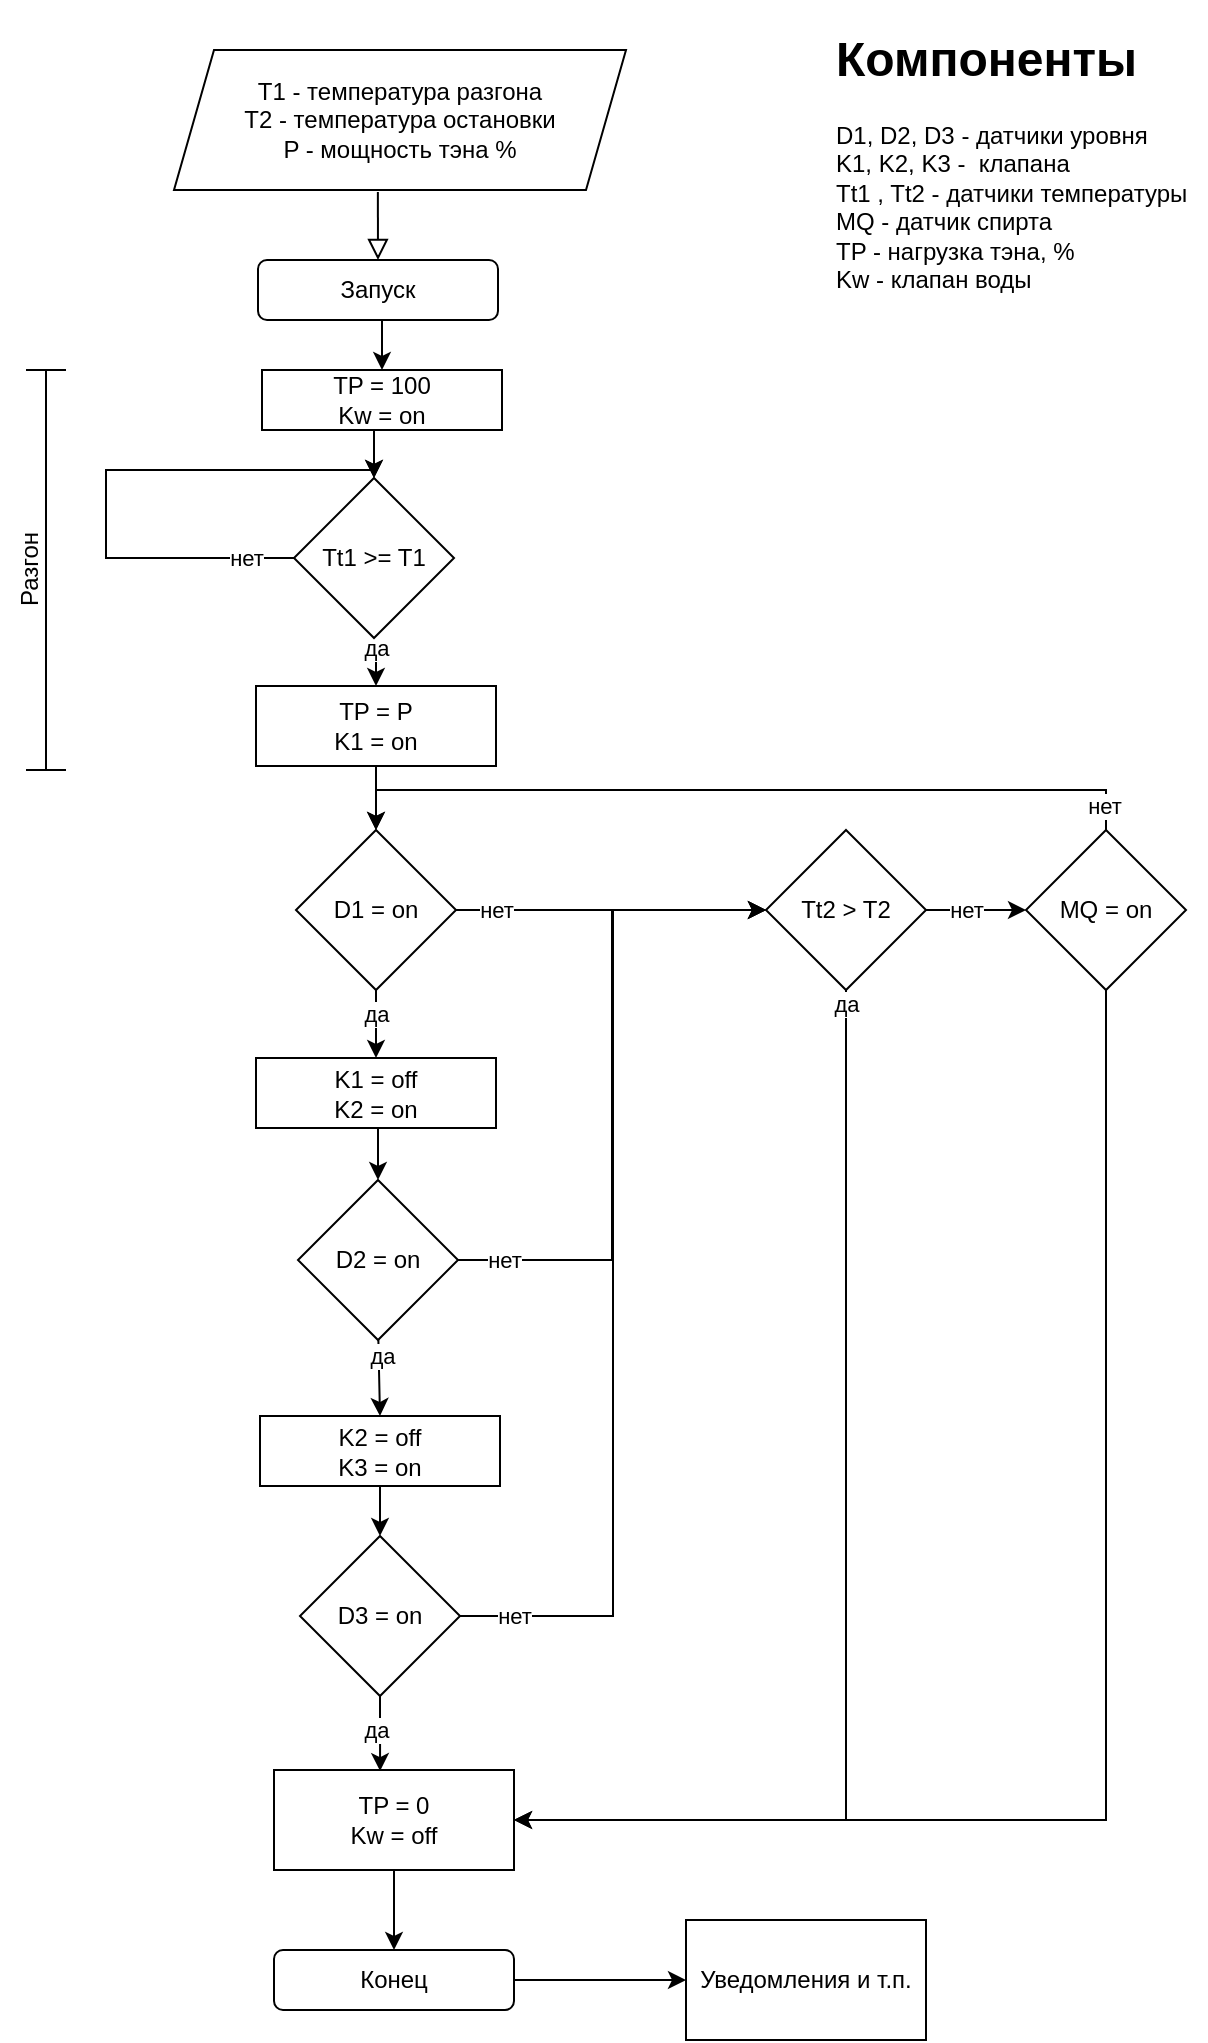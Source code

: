 <mxfile version="20.5.1" type="github">
  <diagram id="C5RBs43oDa-KdzZeNtuy" name="Page-1">
    <mxGraphModel dx="1882" dy="1208" grid="1" gridSize="10" guides="1" tooltips="1" connect="1" arrows="1" fold="1" page="1" pageScale="1" pageWidth="827" pageHeight="1169" math="0" shadow="0">
      <root>
        <mxCell id="WIyWlLk6GJQsqaUBKTNV-0" />
        <mxCell id="WIyWlLk6GJQsqaUBKTNV-1" parent="WIyWlLk6GJQsqaUBKTNV-0" />
        <mxCell id="Rn8_tyqdsI2CR-qfbdHv-0" value="T1 - температура разгона&lt;br&gt;T2 - температура остановки&lt;br&gt;P - мощность тэна %" style="shape=parallelogram;perimeter=parallelogramPerimeter;whiteSpace=wrap;html=1;fixedSize=1;" vertex="1" parent="WIyWlLk6GJQsqaUBKTNV-1">
          <mxGeometry x="134" y="50" width="226" height="70" as="geometry" />
        </mxCell>
        <mxCell id="Rn8_tyqdsI2CR-qfbdHv-7" style="edgeStyle=orthogonalEdgeStyle;rounded=0;orthogonalLoop=1;jettySize=auto;html=1;exitX=0.5;exitY=1;exitDx=0;exitDy=0;entryX=0.5;entryY=0;entryDx=0;entryDy=0;" edge="1" parent="WIyWlLk6GJQsqaUBKTNV-1" source="Rn8_tyqdsI2CR-qfbdHv-1" target="Rn8_tyqdsI2CR-qfbdHv-4">
          <mxGeometry relative="1" as="geometry" />
        </mxCell>
        <mxCell id="Rn8_tyqdsI2CR-qfbdHv-1" value="Запуск" style="rounded=1;whiteSpace=wrap;html=1;" vertex="1" parent="WIyWlLk6GJQsqaUBKTNV-1">
          <mxGeometry x="176" y="155" width="120" height="30" as="geometry" />
        </mxCell>
        <mxCell id="Rn8_tyqdsI2CR-qfbdHv-2" value="" style="rounded=0;html=1;jettySize=auto;orthogonalLoop=1;fontSize=11;endArrow=block;endFill=0;endSize=8;strokeWidth=1;shadow=0;labelBackgroundColor=none;edgeStyle=orthogonalEdgeStyle;exitX=0.451;exitY=1.014;exitDx=0;exitDy=0;exitPerimeter=0;entryX=0.5;entryY=0;entryDx=0;entryDy=0;" edge="1" parent="WIyWlLk6GJQsqaUBKTNV-1" source="Rn8_tyqdsI2CR-qfbdHv-0" target="Rn8_tyqdsI2CR-qfbdHv-1">
          <mxGeometry relative="1" as="geometry">
            <mxPoint x="204" y="450" as="sourcePoint" />
            <mxPoint x="204" y="500" as="targetPoint" />
          </mxGeometry>
        </mxCell>
        <mxCell id="Rn8_tyqdsI2CR-qfbdHv-3" value="&lt;h1&gt;Компоненты&lt;/h1&gt;&lt;p&gt;D1, D2, D3 - датчики уровня&lt;br&gt;K1, K2, K3 -&amp;nbsp; клапана&lt;br&gt;Tt1 , Tt2 - датчики температуры&lt;br&gt;MQ - датчик спирта&lt;br&gt;TP - нагрузка тэна, %&lt;br&gt;Kw - клапан воды&lt;/p&gt;" style="text;html=1;strokeColor=none;fillColor=none;spacing=5;spacingTop=-20;whiteSpace=wrap;overflow=hidden;rounded=0;" vertex="1" parent="WIyWlLk6GJQsqaUBKTNV-1">
          <mxGeometry x="460" y="35" width="190" height="145" as="geometry" />
        </mxCell>
        <mxCell id="Rn8_tyqdsI2CR-qfbdHv-6" style="edgeStyle=orthogonalEdgeStyle;rounded=0;orthogonalLoop=1;jettySize=auto;html=1;exitX=0.5;exitY=1;exitDx=0;exitDy=0;entryX=0.5;entryY=0;entryDx=0;entryDy=0;" edge="1" parent="WIyWlLk6GJQsqaUBKTNV-1" source="Rn8_tyqdsI2CR-qfbdHv-4" target="Rn8_tyqdsI2CR-qfbdHv-5">
          <mxGeometry relative="1" as="geometry" />
        </mxCell>
        <mxCell id="Rn8_tyqdsI2CR-qfbdHv-4" value="TP = 100&lt;br&gt;Kw = on" style="rounded=0;whiteSpace=wrap;html=1;" vertex="1" parent="WIyWlLk6GJQsqaUBKTNV-1">
          <mxGeometry x="178" y="210" width="120" height="30" as="geometry" />
        </mxCell>
        <mxCell id="Rn8_tyqdsI2CR-qfbdHv-9" value="нет" style="edgeStyle=orthogonalEdgeStyle;rounded=0;orthogonalLoop=1;jettySize=auto;html=1;exitX=0;exitY=0.5;exitDx=0;exitDy=0;entryX=0.5;entryY=0;entryDx=0;entryDy=0;" edge="1" parent="WIyWlLk6GJQsqaUBKTNV-1" source="Rn8_tyqdsI2CR-qfbdHv-5" target="Rn8_tyqdsI2CR-qfbdHv-5">
          <mxGeometry x="-0.826" relative="1" as="geometry">
            <mxPoint x="234" y="260" as="targetPoint" />
            <Array as="points">
              <mxPoint x="100" y="304" />
              <mxPoint x="100" y="260" />
              <mxPoint x="234" y="260" />
            </Array>
            <mxPoint as="offset" />
          </mxGeometry>
        </mxCell>
        <mxCell id="Rn8_tyqdsI2CR-qfbdHv-11" style="edgeStyle=orthogonalEdgeStyle;rounded=0;orthogonalLoop=1;jettySize=auto;html=1;exitX=0.5;exitY=1;exitDx=0;exitDy=0;entryX=0.5;entryY=0;entryDx=0;entryDy=0;" edge="1" parent="WIyWlLk6GJQsqaUBKTNV-1" source="Rn8_tyqdsI2CR-qfbdHv-5" target="Rn8_tyqdsI2CR-qfbdHv-10">
          <mxGeometry relative="1" as="geometry" />
        </mxCell>
        <mxCell id="Rn8_tyqdsI2CR-qfbdHv-41" value="да" style="edgeLabel;html=1;align=center;verticalAlign=middle;resizable=0;points=[];" vertex="1" connectable="0" parent="Rn8_tyqdsI2CR-qfbdHv-11">
          <mxGeometry x="-0.516" relative="1" as="geometry">
            <mxPoint as="offset" />
          </mxGeometry>
        </mxCell>
        <mxCell id="Rn8_tyqdsI2CR-qfbdHv-5" value="Tt1 &amp;gt;= T1" style="rhombus;whiteSpace=wrap;html=1;" vertex="1" parent="WIyWlLk6GJQsqaUBKTNV-1">
          <mxGeometry x="194" y="264" width="80" height="80" as="geometry" />
        </mxCell>
        <mxCell id="Rn8_tyqdsI2CR-qfbdHv-15" style="edgeStyle=orthogonalEdgeStyle;rounded=0;orthogonalLoop=1;jettySize=auto;html=1;exitX=0.5;exitY=1;exitDx=0;exitDy=0;entryX=0.5;entryY=0;entryDx=0;entryDy=0;" edge="1" parent="WIyWlLk6GJQsqaUBKTNV-1" source="Rn8_tyqdsI2CR-qfbdHv-10" target="Rn8_tyqdsI2CR-qfbdHv-12">
          <mxGeometry relative="1" as="geometry" />
        </mxCell>
        <mxCell id="Rn8_tyqdsI2CR-qfbdHv-10" value="TP = P &lt;br&gt;K1 = on" style="rounded=0;whiteSpace=wrap;html=1;" vertex="1" parent="WIyWlLk6GJQsqaUBKTNV-1">
          <mxGeometry x="175" y="368" width="120" height="40" as="geometry" />
        </mxCell>
        <mxCell id="Rn8_tyqdsI2CR-qfbdHv-14" value="" style="edgeStyle=orthogonalEdgeStyle;rounded=0;orthogonalLoop=1;jettySize=auto;html=1;" edge="1" parent="WIyWlLk6GJQsqaUBKTNV-1" source="Rn8_tyqdsI2CR-qfbdHv-12" target="Rn8_tyqdsI2CR-qfbdHv-13">
          <mxGeometry relative="1" as="geometry" />
        </mxCell>
        <mxCell id="Rn8_tyqdsI2CR-qfbdHv-16" value="нет" style="edgeLabel;html=1;align=center;verticalAlign=middle;resizable=0;points=[];" vertex="1" connectable="0" parent="Rn8_tyqdsI2CR-qfbdHv-14">
          <mxGeometry x="-0.042" y="-1" relative="1" as="geometry">
            <mxPoint x="-54" y="-1" as="offset" />
          </mxGeometry>
        </mxCell>
        <mxCell id="Rn8_tyqdsI2CR-qfbdHv-26" style="edgeStyle=orthogonalEdgeStyle;rounded=0;orthogonalLoop=1;jettySize=auto;html=1;exitX=0.5;exitY=1;exitDx=0;exitDy=0;entryX=0.5;entryY=0;entryDx=0;entryDy=0;" edge="1" parent="WIyWlLk6GJQsqaUBKTNV-1" source="Rn8_tyqdsI2CR-qfbdHv-12" target="Rn8_tyqdsI2CR-qfbdHv-24">
          <mxGeometry relative="1" as="geometry" />
        </mxCell>
        <mxCell id="Rn8_tyqdsI2CR-qfbdHv-44" value="да" style="edgeLabel;html=1;align=center;verticalAlign=middle;resizable=0;points=[];" vertex="1" connectable="0" parent="Rn8_tyqdsI2CR-qfbdHv-26">
          <mxGeometry x="-0.333" relative="1" as="geometry">
            <mxPoint as="offset" />
          </mxGeometry>
        </mxCell>
        <mxCell id="Rn8_tyqdsI2CR-qfbdHv-12" value="D1 = on" style="rhombus;whiteSpace=wrap;html=1;" vertex="1" parent="WIyWlLk6GJQsqaUBKTNV-1">
          <mxGeometry x="195" y="440" width="80" height="80" as="geometry" />
        </mxCell>
        <mxCell id="Rn8_tyqdsI2CR-qfbdHv-18" style="edgeStyle=orthogonalEdgeStyle;rounded=0;orthogonalLoop=1;jettySize=auto;html=1;exitX=1;exitY=0.5;exitDx=0;exitDy=0;entryX=0;entryY=0.5;entryDx=0;entryDy=0;" edge="1" parent="WIyWlLk6GJQsqaUBKTNV-1" source="Rn8_tyqdsI2CR-qfbdHv-13" target="Rn8_tyqdsI2CR-qfbdHv-51">
          <mxGeometry relative="1" as="geometry">
            <mxPoint x="590" y="400" as="targetPoint" />
          </mxGeometry>
        </mxCell>
        <mxCell id="Rn8_tyqdsI2CR-qfbdHv-19" value="нет" style="edgeLabel;html=1;align=center;verticalAlign=middle;resizable=0;points=[];" vertex="1" connectable="0" parent="Rn8_tyqdsI2CR-qfbdHv-18">
          <mxGeometry x="0.076" y="1" relative="1" as="geometry">
            <mxPoint x="-7" y="1" as="offset" />
          </mxGeometry>
        </mxCell>
        <mxCell id="Rn8_tyqdsI2CR-qfbdHv-21" style="edgeStyle=orthogonalEdgeStyle;rounded=0;orthogonalLoop=1;jettySize=auto;html=1;exitX=0.5;exitY=1;exitDx=0;exitDy=0;entryX=1;entryY=0.5;entryDx=0;entryDy=0;" edge="1" parent="WIyWlLk6GJQsqaUBKTNV-1" source="Rn8_tyqdsI2CR-qfbdHv-13" target="Rn8_tyqdsI2CR-qfbdHv-22">
          <mxGeometry relative="1" as="geometry">
            <mxPoint x="470" y="650" as="targetPoint" />
            <Array as="points">
              <mxPoint x="470" y="935" />
            </Array>
          </mxGeometry>
        </mxCell>
        <mxCell id="Rn8_tyqdsI2CR-qfbdHv-25" value="да" style="edgeLabel;html=1;align=center;verticalAlign=middle;resizable=0;points=[];" vertex="1" connectable="0" parent="Rn8_tyqdsI2CR-qfbdHv-21">
          <mxGeometry x="-0.4" y="-3" relative="1" as="geometry">
            <mxPoint x="3" y="-168" as="offset" />
          </mxGeometry>
        </mxCell>
        <mxCell id="Rn8_tyqdsI2CR-qfbdHv-13" value="Tt2 &amp;gt; T2" style="rhombus;whiteSpace=wrap;html=1;" vertex="1" parent="WIyWlLk6GJQsqaUBKTNV-1">
          <mxGeometry x="430" y="440" width="80" height="80" as="geometry" />
        </mxCell>
        <mxCell id="Rn8_tyqdsI2CR-qfbdHv-33" style="edgeStyle=orthogonalEdgeStyle;rounded=0;orthogonalLoop=1;jettySize=auto;html=1;exitX=0.5;exitY=1;exitDx=0;exitDy=0;entryX=0.5;entryY=0;entryDx=0;entryDy=0;" edge="1" parent="WIyWlLk6GJQsqaUBKTNV-1" source="Rn8_tyqdsI2CR-qfbdHv-22" target="Rn8_tyqdsI2CR-qfbdHv-23">
          <mxGeometry relative="1" as="geometry" />
        </mxCell>
        <mxCell id="Rn8_tyqdsI2CR-qfbdHv-22" value="TP = 0&lt;br&gt;Kw = off" style="rounded=0;whiteSpace=wrap;html=1;" vertex="1" parent="WIyWlLk6GJQsqaUBKTNV-1">
          <mxGeometry x="184" y="910" width="120" height="50" as="geometry" />
        </mxCell>
        <mxCell id="Rn8_tyqdsI2CR-qfbdHv-43" style="edgeStyle=orthogonalEdgeStyle;rounded=0;orthogonalLoop=1;jettySize=auto;html=1;exitX=1;exitY=0.5;exitDx=0;exitDy=0;entryX=0;entryY=0.5;entryDx=0;entryDy=0;" edge="1" parent="WIyWlLk6GJQsqaUBKTNV-1" source="Rn8_tyqdsI2CR-qfbdHv-23" target="Rn8_tyqdsI2CR-qfbdHv-42">
          <mxGeometry relative="1" as="geometry" />
        </mxCell>
        <mxCell id="Rn8_tyqdsI2CR-qfbdHv-23" value="Конец" style="rounded=1;whiteSpace=wrap;html=1;" vertex="1" parent="WIyWlLk6GJQsqaUBKTNV-1">
          <mxGeometry x="184" y="1000" width="120" height="30" as="geometry" />
        </mxCell>
        <mxCell id="Rn8_tyqdsI2CR-qfbdHv-29" style="edgeStyle=orthogonalEdgeStyle;rounded=0;orthogonalLoop=1;jettySize=auto;html=1;exitX=0.5;exitY=1;exitDx=0;exitDy=0;entryX=0.5;entryY=0;entryDx=0;entryDy=0;" edge="1" parent="WIyWlLk6GJQsqaUBKTNV-1" source="Rn8_tyqdsI2CR-qfbdHv-24" target="Rn8_tyqdsI2CR-qfbdHv-27">
          <mxGeometry relative="1" as="geometry" />
        </mxCell>
        <mxCell id="Rn8_tyqdsI2CR-qfbdHv-24" value="K1 = off&lt;br&gt;K2 = on" style="rounded=0;whiteSpace=wrap;html=1;" vertex="1" parent="WIyWlLk6GJQsqaUBKTNV-1">
          <mxGeometry x="175" y="554" width="120" height="35" as="geometry" />
        </mxCell>
        <mxCell id="Rn8_tyqdsI2CR-qfbdHv-30" style="edgeStyle=orthogonalEdgeStyle;rounded=0;orthogonalLoop=1;jettySize=auto;html=1;exitX=0.5;exitY=1;exitDx=0;exitDy=0;entryX=0.5;entryY=0;entryDx=0;entryDy=0;" edge="1" parent="WIyWlLk6GJQsqaUBKTNV-1" target="Rn8_tyqdsI2CR-qfbdHv-31">
          <mxGeometry relative="1" as="geometry">
            <mxPoint x="236" y="686" as="sourcePoint" />
            <mxPoint x="250" y="703" as="targetPoint" />
          </mxGeometry>
        </mxCell>
        <mxCell id="Rn8_tyqdsI2CR-qfbdHv-45" value="да" style="edgeLabel;html=1;align=center;verticalAlign=middle;resizable=0;points=[];" vertex="1" connectable="0" parent="Rn8_tyqdsI2CR-qfbdHv-30">
          <mxGeometry x="-0.29" y="1" relative="1" as="geometry">
            <mxPoint as="offset" />
          </mxGeometry>
        </mxCell>
        <mxCell id="Rn8_tyqdsI2CR-qfbdHv-37" style="edgeStyle=orthogonalEdgeStyle;rounded=0;orthogonalLoop=1;jettySize=auto;html=1;exitX=1;exitY=0.5;exitDx=0;exitDy=0;entryX=0;entryY=0.5;entryDx=0;entryDy=0;" edge="1" parent="WIyWlLk6GJQsqaUBKTNV-1" source="Rn8_tyqdsI2CR-qfbdHv-27" target="Rn8_tyqdsI2CR-qfbdHv-13">
          <mxGeometry relative="1" as="geometry" />
        </mxCell>
        <mxCell id="Rn8_tyqdsI2CR-qfbdHv-47" value="нет" style="edgeLabel;html=1;align=center;verticalAlign=middle;resizable=0;points=[];" vertex="1" connectable="0" parent="Rn8_tyqdsI2CR-qfbdHv-37">
          <mxGeometry x="-0.864" relative="1" as="geometry">
            <mxPoint as="offset" />
          </mxGeometry>
        </mxCell>
        <mxCell id="Rn8_tyqdsI2CR-qfbdHv-27" value="D2 = on" style="rhombus;whiteSpace=wrap;html=1;" vertex="1" parent="WIyWlLk6GJQsqaUBKTNV-1">
          <mxGeometry x="196" y="615" width="80" height="80" as="geometry" />
        </mxCell>
        <mxCell id="Rn8_tyqdsI2CR-qfbdHv-34" style="edgeStyle=orthogonalEdgeStyle;rounded=0;orthogonalLoop=1;jettySize=auto;html=1;exitX=0.5;exitY=1;exitDx=0;exitDy=0;entryX=0.442;entryY=0.011;entryDx=0;entryDy=0;entryPerimeter=0;" edge="1" parent="WIyWlLk6GJQsqaUBKTNV-1" source="Rn8_tyqdsI2CR-qfbdHv-28" target="Rn8_tyqdsI2CR-qfbdHv-22">
          <mxGeometry relative="1" as="geometry" />
        </mxCell>
        <mxCell id="Rn8_tyqdsI2CR-qfbdHv-46" value="да" style="edgeLabel;html=1;align=center;verticalAlign=middle;resizable=0;points=[];" vertex="1" connectable="0" parent="Rn8_tyqdsI2CR-qfbdHv-34">
          <mxGeometry x="-0.122" y="-2" relative="1" as="geometry">
            <mxPoint as="offset" />
          </mxGeometry>
        </mxCell>
        <mxCell id="Rn8_tyqdsI2CR-qfbdHv-40" style="edgeStyle=orthogonalEdgeStyle;rounded=0;orthogonalLoop=1;jettySize=auto;html=1;exitX=1;exitY=0.5;exitDx=0;exitDy=0;entryX=0;entryY=0.5;entryDx=0;entryDy=0;" edge="1" parent="WIyWlLk6GJQsqaUBKTNV-1" source="Rn8_tyqdsI2CR-qfbdHv-28" target="Rn8_tyqdsI2CR-qfbdHv-13">
          <mxGeometry relative="1" as="geometry" />
        </mxCell>
        <mxCell id="Rn8_tyqdsI2CR-qfbdHv-48" value="нет" style="edgeLabel;html=1;align=center;verticalAlign=middle;resizable=0;points=[];" vertex="1" connectable="0" parent="Rn8_tyqdsI2CR-qfbdHv-40">
          <mxGeometry x="-0.894" relative="1" as="geometry">
            <mxPoint as="offset" />
          </mxGeometry>
        </mxCell>
        <mxCell id="Rn8_tyqdsI2CR-qfbdHv-28" value="D3 = on" style="rhombus;whiteSpace=wrap;html=1;" vertex="1" parent="WIyWlLk6GJQsqaUBKTNV-1">
          <mxGeometry x="197" y="793" width="80" height="80" as="geometry" />
        </mxCell>
        <mxCell id="Rn8_tyqdsI2CR-qfbdHv-32" style="edgeStyle=orthogonalEdgeStyle;rounded=0;orthogonalLoop=1;jettySize=auto;html=1;exitX=0.5;exitY=1;exitDx=0;exitDy=0;entryX=0.5;entryY=0;entryDx=0;entryDy=0;" edge="1" parent="WIyWlLk6GJQsqaUBKTNV-1" source="Rn8_tyqdsI2CR-qfbdHv-31" target="Rn8_tyqdsI2CR-qfbdHv-28">
          <mxGeometry relative="1" as="geometry" />
        </mxCell>
        <mxCell id="Rn8_tyqdsI2CR-qfbdHv-31" value="K2 = off&lt;br&gt;K3 = on" style="rounded=0;whiteSpace=wrap;html=1;" vertex="1" parent="WIyWlLk6GJQsqaUBKTNV-1">
          <mxGeometry x="177" y="733" width="120" height="35" as="geometry" />
        </mxCell>
        <mxCell id="Rn8_tyqdsI2CR-qfbdHv-42" value="Уведомления и т.п." style="rounded=0;whiteSpace=wrap;html=1;" vertex="1" parent="WIyWlLk6GJQsqaUBKTNV-1">
          <mxGeometry x="390" y="985" width="120" height="60" as="geometry" />
        </mxCell>
        <mxCell id="Rn8_tyqdsI2CR-qfbdHv-49" value="" style="shape=crossbar;whiteSpace=wrap;html=1;rounded=1;direction=south;" vertex="1" parent="WIyWlLk6GJQsqaUBKTNV-1">
          <mxGeometry x="60" y="210" width="20" height="200" as="geometry" />
        </mxCell>
        <mxCell id="Rn8_tyqdsI2CR-qfbdHv-50" value="Разгон" style="text;html=1;align=center;verticalAlign=middle;resizable=0;points=[];autosize=1;strokeColor=none;fillColor=none;rotation=-90;" vertex="1" parent="WIyWlLk6GJQsqaUBKTNV-1">
          <mxGeometry x="32" y="295" width="60" height="30" as="geometry" />
        </mxCell>
        <mxCell id="Rn8_tyqdsI2CR-qfbdHv-52" style="edgeStyle=orthogonalEdgeStyle;rounded=0;orthogonalLoop=1;jettySize=auto;html=1;exitX=0.5;exitY=1;exitDx=0;exitDy=0;entryX=1;entryY=0.5;entryDx=0;entryDy=0;" edge="1" parent="WIyWlLk6GJQsqaUBKTNV-1" source="Rn8_tyqdsI2CR-qfbdHv-51" target="Rn8_tyqdsI2CR-qfbdHv-22">
          <mxGeometry relative="1" as="geometry" />
        </mxCell>
        <mxCell id="Rn8_tyqdsI2CR-qfbdHv-53" style="edgeStyle=orthogonalEdgeStyle;rounded=0;orthogonalLoop=1;jettySize=auto;html=1;exitX=0.5;exitY=0;exitDx=0;exitDy=0;entryX=0.5;entryY=0;entryDx=0;entryDy=0;" edge="1" parent="WIyWlLk6GJQsqaUBKTNV-1" source="Rn8_tyqdsI2CR-qfbdHv-51" target="Rn8_tyqdsI2CR-qfbdHv-12">
          <mxGeometry relative="1" as="geometry" />
        </mxCell>
        <mxCell id="Rn8_tyqdsI2CR-qfbdHv-54" value="нет" style="edgeLabel;html=1;align=center;verticalAlign=middle;resizable=0;points=[];" vertex="1" connectable="0" parent="Rn8_tyqdsI2CR-qfbdHv-53">
          <mxGeometry x="-0.939" y="1" relative="1" as="geometry">
            <mxPoint as="offset" />
          </mxGeometry>
        </mxCell>
        <mxCell id="Rn8_tyqdsI2CR-qfbdHv-51" value="MQ = on" style="rhombus;whiteSpace=wrap;html=1;" vertex="1" parent="WIyWlLk6GJQsqaUBKTNV-1">
          <mxGeometry x="560" y="440" width="80" height="80" as="geometry" />
        </mxCell>
      </root>
    </mxGraphModel>
  </diagram>
</mxfile>
